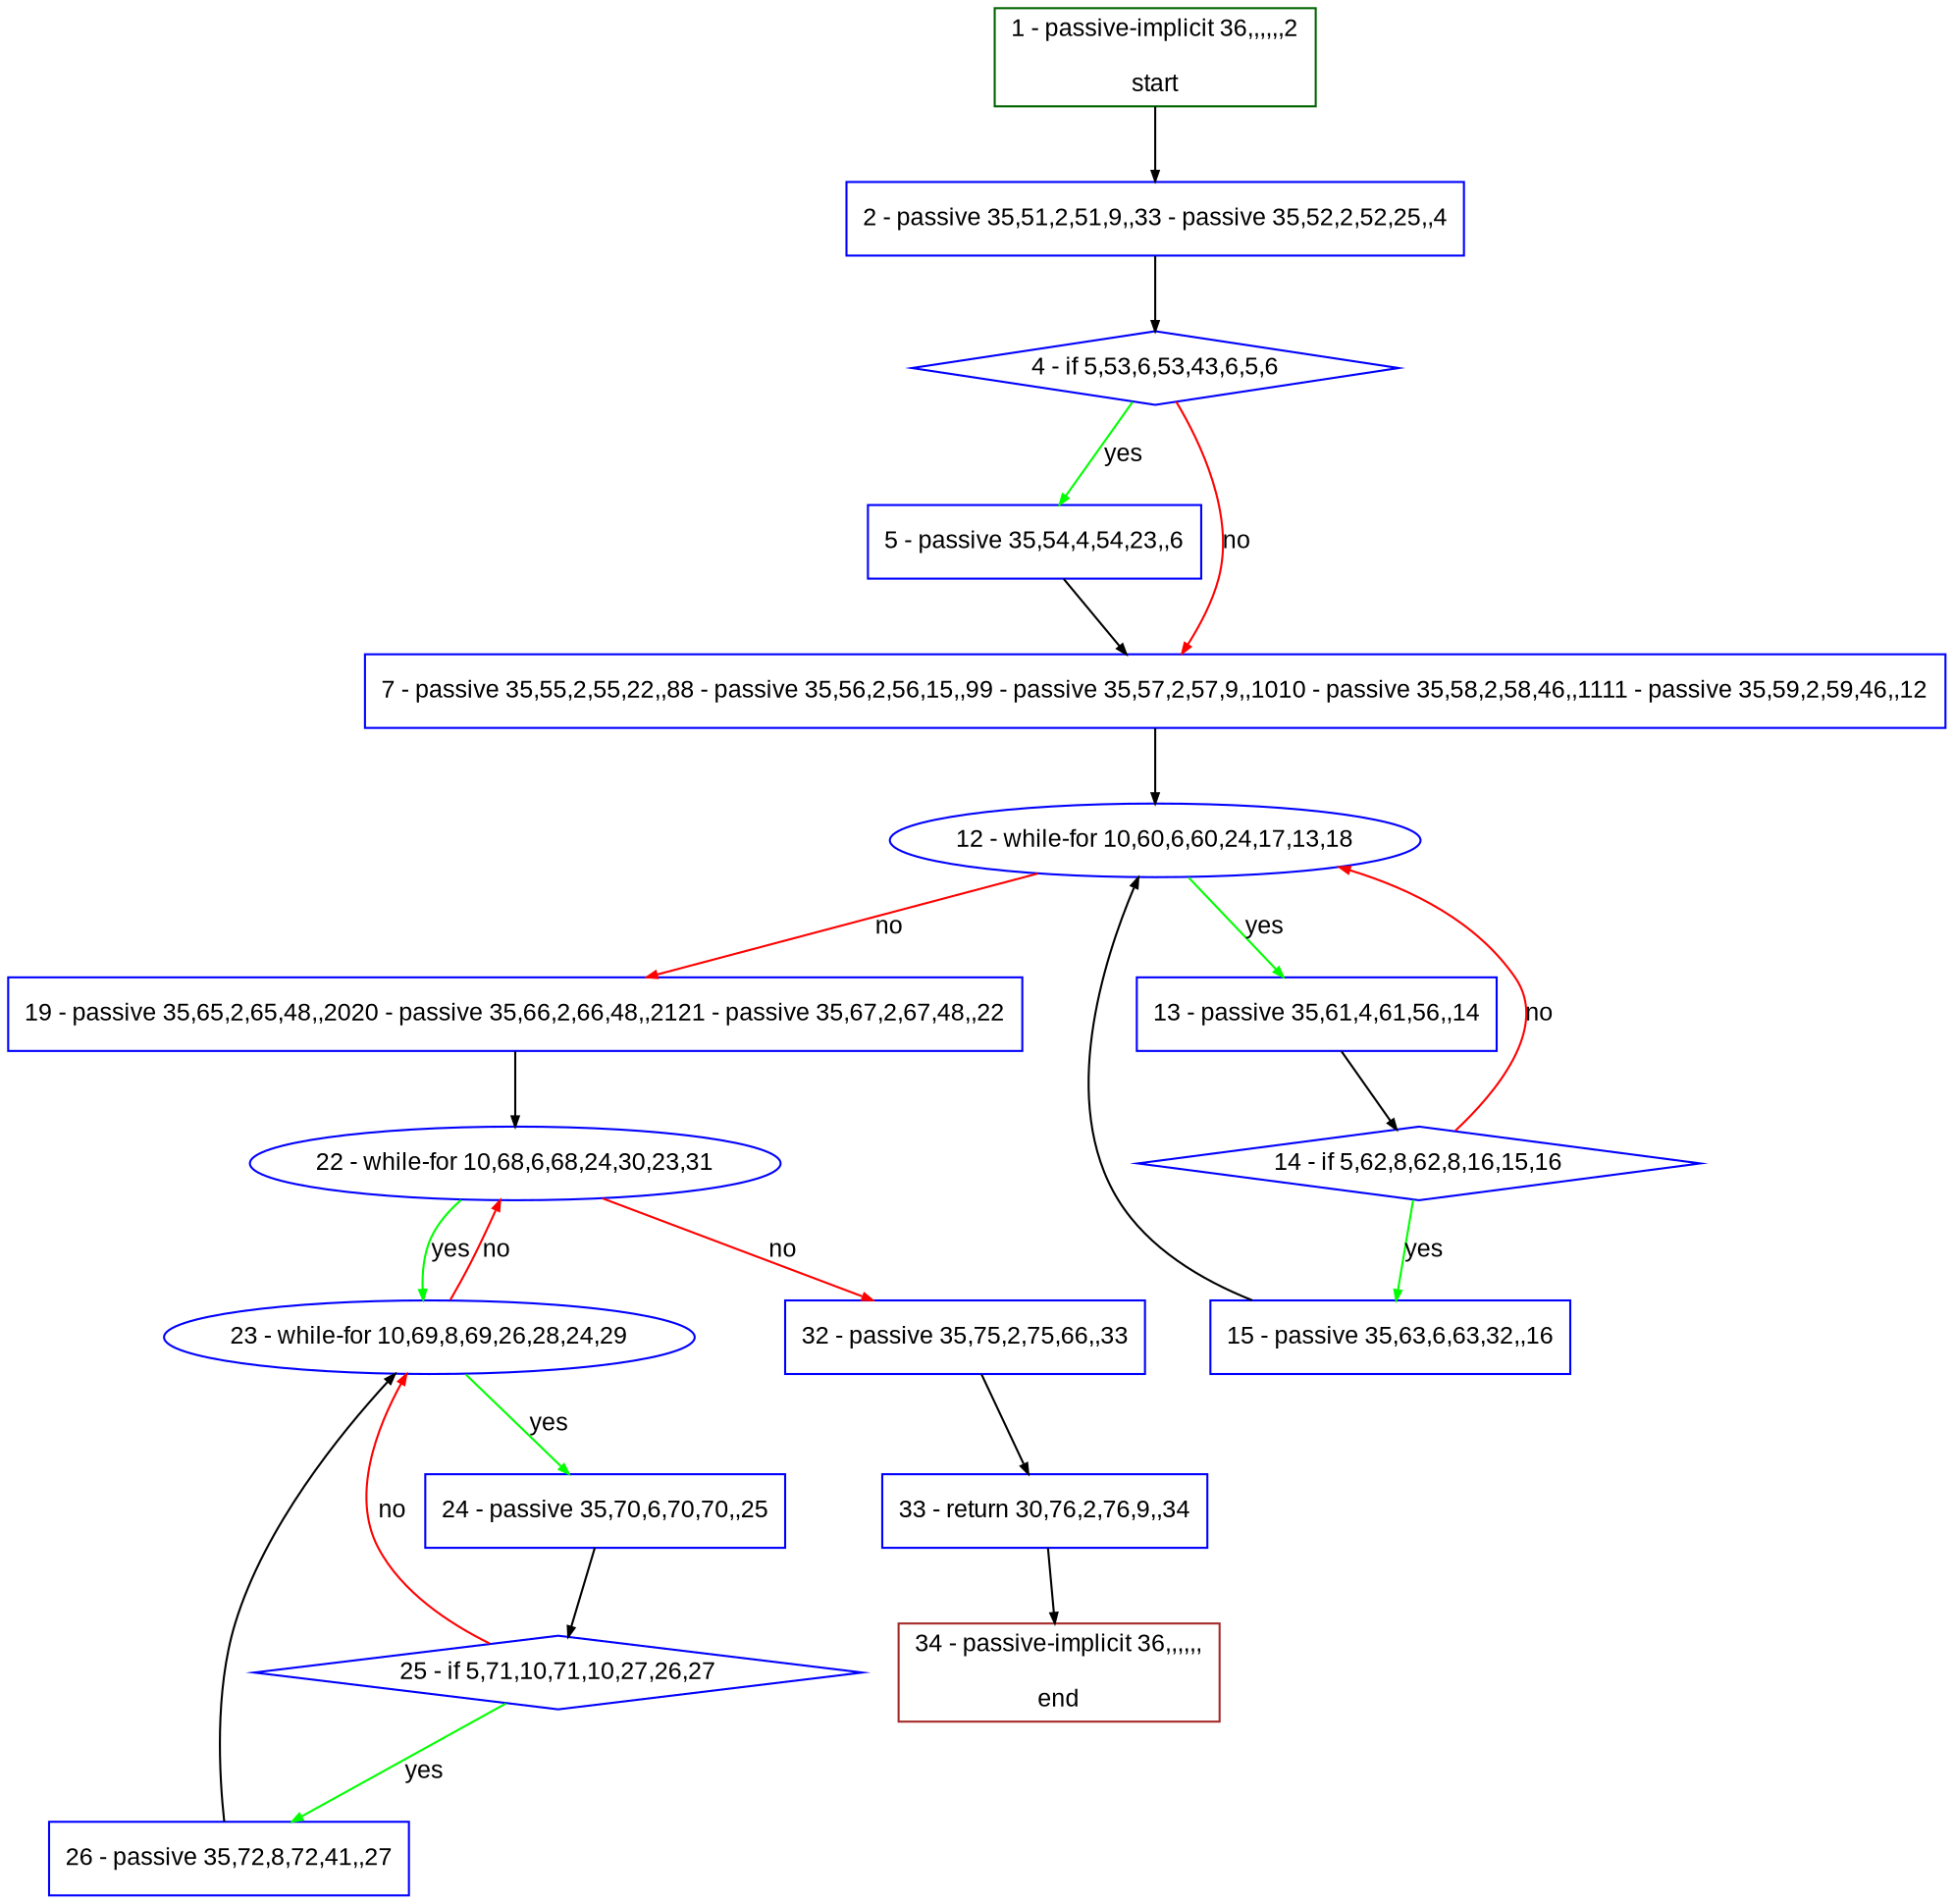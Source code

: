 digraph "" {
  graph [pack="true", label="", fontsize="12", packmode="clust", fontname="Arial", fillcolor="#FFFFCC", bgcolor="white", style="rounded,filled", compound="true"];
  node [node_initialized="no", label="", color="grey", fontsize="12", fillcolor="white", fontname="Arial", style="filled", shape="rectangle", compound="true", fixedsize="false"];
  edge [fontcolor="black", arrowhead="normal", arrowtail="none", arrowsize="0.5", ltail="", label="", color="black", fontsize="12", lhead="", fontname="Arial", dir="forward", compound="true"];
  __N1 [label="2 - passive 35,51,2,51,9,,33 - passive 35,52,2,52,25,,4", color="#0000ff", fillcolor="#ffffff", style="filled", shape="box"];
  __N2 [label="1 - passive-implicit 36,,,,,,2\n\nstart", color="#006400", fillcolor="#ffffff", style="filled", shape="box"];
  __N3 [label="4 - if 5,53,6,53,43,6,5,6", color="#0000ff", fillcolor="#ffffff", style="filled", shape="diamond"];
  __N4 [label="5 - passive 35,54,4,54,23,,6", color="#0000ff", fillcolor="#ffffff", style="filled", shape="box"];
  __N5 [label="7 - passive 35,55,2,55,22,,88 - passive 35,56,2,56,15,,99 - passive 35,57,2,57,9,,1010 - passive 35,58,2,58,46,,1111 - passive 35,59,2,59,46,,12", color="#0000ff", fillcolor="#ffffff", style="filled", shape="box"];
  __N6 [label="12 - while-for 10,60,6,60,24,17,13,18", color="#0000ff", fillcolor="#ffffff", style="filled", shape="oval"];
  __N7 [label="13 - passive 35,61,4,61,56,,14", color="#0000ff", fillcolor="#ffffff", style="filled", shape="box"];
  __N8 [label="19 - passive 35,65,2,65,48,,2020 - passive 35,66,2,66,48,,2121 - passive 35,67,2,67,48,,22", color="#0000ff", fillcolor="#ffffff", style="filled", shape="box"];
  __N9 [label="14 - if 5,62,8,62,8,16,15,16", color="#0000ff", fillcolor="#ffffff", style="filled", shape="diamond"];
  __N10 [label="15 - passive 35,63,6,63,32,,16", color="#0000ff", fillcolor="#ffffff", style="filled", shape="box"];
  __N11 [label="22 - while-for 10,68,6,68,24,30,23,31", color="#0000ff", fillcolor="#ffffff", style="filled", shape="oval"];
  __N12 [label="23 - while-for 10,69,8,69,26,28,24,29", color="#0000ff", fillcolor="#ffffff", style="filled", shape="oval"];
  __N13 [label="32 - passive 35,75,2,75,66,,33", color="#0000ff", fillcolor="#ffffff", style="filled", shape="box"];
  __N14 [label="24 - passive 35,70,6,70,70,,25", color="#0000ff", fillcolor="#ffffff", style="filled", shape="box"];
  __N15 [label="25 - if 5,71,10,71,10,27,26,27", color="#0000ff", fillcolor="#ffffff", style="filled", shape="diamond"];
  __N16 [label="26 - passive 35,72,8,72,41,,27", color="#0000ff", fillcolor="#ffffff", style="filled", shape="box"];
  __N17 [label="33 - return 30,76,2,76,9,,34", color="#0000ff", fillcolor="#ffffff", style="filled", shape="box"];
  __N18 [label="34 - passive-implicit 36,,,,,,\n\nend", color="#a52a2a", fillcolor="#ffffff", style="filled", shape="box"];
  __N2 -> __N1 [arrowhead="normal", arrowtail="none", color="#000000", label="", dir="forward"];
  __N1 -> __N3 [arrowhead="normal", arrowtail="none", color="#000000", label="", dir="forward"];
  __N3 -> __N4 [arrowhead="normal", arrowtail="none", color="#00ff00", label="yes", dir="forward"];
  __N3 -> __N5 [arrowhead="normal", arrowtail="none", color="#ff0000", label="no", dir="forward"];
  __N4 -> __N5 [arrowhead="normal", arrowtail="none", color="#000000", label="", dir="forward"];
  __N5 -> __N6 [arrowhead="normal", arrowtail="none", color="#000000", label="", dir="forward"];
  __N6 -> __N7 [arrowhead="normal", arrowtail="none", color="#00ff00", label="yes", dir="forward"];
  __N6 -> __N8 [arrowhead="normal", arrowtail="none", color="#ff0000", label="no", dir="forward"];
  __N7 -> __N9 [arrowhead="normal", arrowtail="none", color="#000000", label="", dir="forward"];
  __N9 -> __N6 [arrowhead="normal", arrowtail="none", color="#ff0000", label="no", dir="forward"];
  __N9 -> __N10 [arrowhead="normal", arrowtail="none", color="#00ff00", label="yes", dir="forward"];
  __N10 -> __N6 [arrowhead="normal", arrowtail="none", color="#000000", label="", dir="forward"];
  __N8 -> __N11 [arrowhead="normal", arrowtail="none", color="#000000", label="", dir="forward"];
  __N11 -> __N12 [arrowhead="normal", arrowtail="none", color="#00ff00", label="yes", dir="forward"];
  __N12 -> __N11 [arrowhead="normal", arrowtail="none", color="#ff0000", label="no", dir="forward"];
  __N11 -> __N13 [arrowhead="normal", arrowtail="none", color="#ff0000", label="no", dir="forward"];
  __N12 -> __N14 [arrowhead="normal", arrowtail="none", color="#00ff00", label="yes", dir="forward"];
  __N14 -> __N15 [arrowhead="normal", arrowtail="none", color="#000000", label="", dir="forward"];
  __N15 -> __N12 [arrowhead="normal", arrowtail="none", color="#ff0000", label="no", dir="forward"];
  __N15 -> __N16 [arrowhead="normal", arrowtail="none", color="#00ff00", label="yes", dir="forward"];
  __N16 -> __N12 [arrowhead="normal", arrowtail="none", color="#000000", label="", dir="forward"];
  __N13 -> __N17 [arrowhead="normal", arrowtail="none", color="#000000", label="", dir="forward"];
  __N17 -> __N18 [arrowhead="normal", arrowtail="none", color="#000000", label="", dir="forward"];
}
